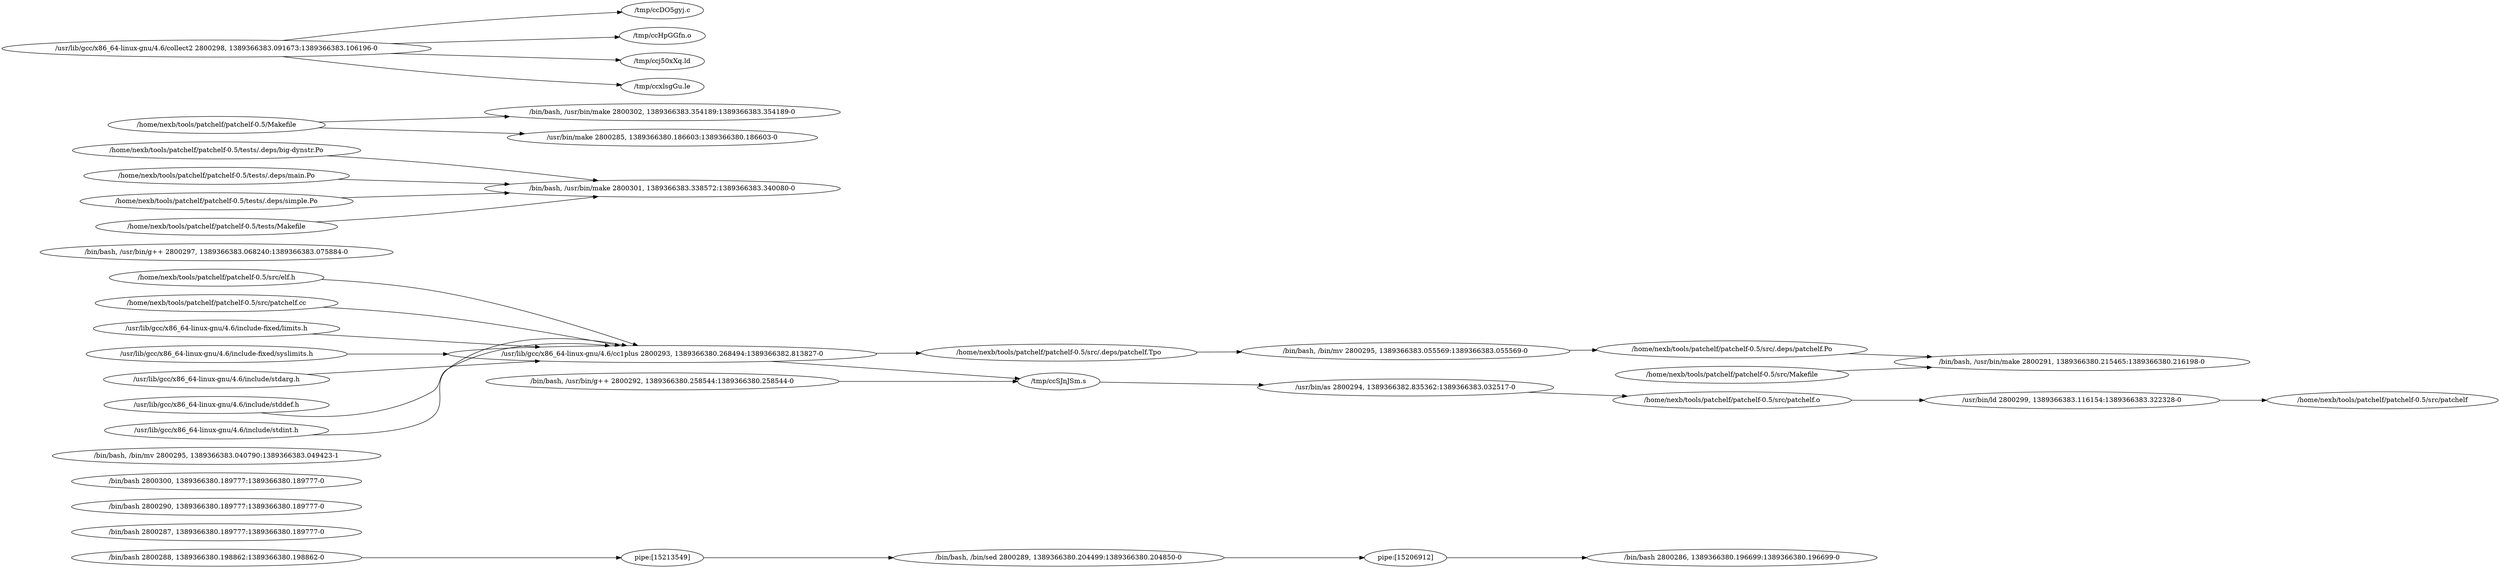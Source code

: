 digraph G {
rankdir="LR";
	"/bin/bash 2800286, 1389366380.196699:1389366380.196699-0" [];
	"/bin/bash 2800287, 1389366380.189777:1389366380.189777-0" [];
	"/bin/bash 2800288, 1389366380.198862:1389366380.198862-0" [];
	"/bin/bash 2800290, 1389366380.189777:1389366380.189777-0" [];
	"/bin/bash 2800300, 1389366380.189777:1389366380.189777-0" [];
	"/bin/bash, /bin/mv 2800295, 1389366383.040790:1389366383.049423-1" [];
	"/bin/bash, /bin/mv 2800295, 1389366383.055569:1389366383.055569-0" [];
	"/bin/bash, /bin/sed 2800289, 1389366380.204499:1389366380.204850-0" [];
	"/bin/bash, /usr/bin/g++ 2800292, 1389366380.258544:1389366380.258544-0" [];
	"/bin/bash, /usr/bin/g++ 2800297, 1389366383.068240:1389366383.075884-0" [];
	"/bin/bash, /usr/bin/make 2800291, 1389366380.215465:1389366380.216198-0" [];
	"/bin/bash, /usr/bin/make 2800301, 1389366383.338572:1389366383.340080-0" [];
	"/bin/bash, /usr/bin/make 2800302, 1389366383.354189:1389366383.354189-0" [];
	"/home/nexb/tools/patchelf/patchelf-0.5/Makefile" [];
	"/home/nexb/tools/patchelf/patchelf-0.5/src/.deps/patchelf.Po" [];
	"/home/nexb/tools/patchelf/patchelf-0.5/src/.deps/patchelf.Tpo" [];
	"/home/nexb/tools/patchelf/patchelf-0.5/src/Makefile" [];
	"/home/nexb/tools/patchelf/patchelf-0.5/src/elf.h" [];
	"/home/nexb/tools/patchelf/patchelf-0.5/src/patchelf" [];
	"/home/nexb/tools/patchelf/patchelf-0.5/src/patchelf.cc" [];
	"/home/nexb/tools/patchelf/patchelf-0.5/src/patchelf.o" [];
	"/home/nexb/tools/patchelf/patchelf-0.5/tests/.deps/big-dynstr.Po" [];
	"/home/nexb/tools/patchelf/patchelf-0.5/tests/.deps/main.Po" [];
	"/home/nexb/tools/patchelf/patchelf-0.5/tests/.deps/simple.Po" [];
	"/home/nexb/tools/patchelf/patchelf-0.5/tests/Makefile" [];
	"/tmp/ccDO5gyj.c" [];
	"/tmp/ccHpGGfn.o" [];
	"/tmp/ccSJnJSm.s" [];
	"/tmp/ccj50xXq.ld" [];
	"/tmp/ccxlsgGu.le" [];
	"/usr/bin/as 2800294, 1389366382.835362:1389366383.032517-0" [];
	"/usr/bin/ld 2800299, 1389366383.116154:1389366383.322328-0" [];
	"/usr/bin/make 2800285, 1389366380.186603:1389366380.186603-0" [];
	"/usr/lib/gcc/x86_64-linux-gnu/4.6/cc1plus 2800293, 1389366380.268494:1389366382.813827-0" [];
	"/usr/lib/gcc/x86_64-linux-gnu/4.6/collect2 2800298, 1389366383.091673:1389366383.106196-0" [];
	"/usr/lib/gcc/x86_64-linux-gnu/4.6/include-fixed/limits.h" [];
	"/usr/lib/gcc/x86_64-linux-gnu/4.6/include-fixed/syslimits.h" [];
	"/usr/lib/gcc/x86_64-linux-gnu/4.6/include/stdarg.h" [];
	"/usr/lib/gcc/x86_64-linux-gnu/4.6/include/stddef.h" [];
	"/usr/lib/gcc/x86_64-linux-gnu/4.6/include/stdint.h" [];
	"pipe:[15206912]" [];
	"pipe:[15213549]" [];
	"/bin/bash 2800288, 1389366380.198862:1389366380.198862-0" -> "pipe:[15213549]" [];
	"/bin/bash, /bin/mv 2800295, 1389366383.055569:1389366383.055569-0" -> "/home/nexb/tools/patchelf/patchelf-0.5/src/.deps/patchelf.Po" [];
	"/bin/bash, /bin/sed 2800289, 1389366380.204499:1389366380.204850-0" -> "pipe:[15206912]" [];
	"/bin/bash, /usr/bin/g++ 2800292, 1389366380.258544:1389366380.258544-0" -> "/tmp/ccSJnJSm.s" [];
	"/home/nexb/tools/patchelf/patchelf-0.5/Makefile" -> "/bin/bash, /usr/bin/make 2800302, 1389366383.354189:1389366383.354189-0" [];
	"/home/nexb/tools/patchelf/patchelf-0.5/Makefile" -> "/usr/bin/make 2800285, 1389366380.186603:1389366380.186603-0" [];
	"/home/nexb/tools/patchelf/patchelf-0.5/src/.deps/patchelf.Po" -> "/bin/bash, /usr/bin/make 2800291, 1389366380.215465:1389366380.216198-0" [];
	"/home/nexb/tools/patchelf/patchelf-0.5/src/.deps/patchelf.Tpo" -> "/bin/bash, /bin/mv 2800295, 1389366383.055569:1389366383.055569-0" [];
	"/home/nexb/tools/patchelf/patchelf-0.5/src/Makefile" -> "/bin/bash, /usr/bin/make 2800291, 1389366380.215465:1389366380.216198-0" [];
	"/home/nexb/tools/patchelf/patchelf-0.5/src/elf.h" -> "/usr/lib/gcc/x86_64-linux-gnu/4.6/cc1plus 2800293, 1389366380.268494:1389366382.813827-0" [];
	"/home/nexb/tools/patchelf/patchelf-0.5/src/patchelf.cc" -> "/usr/lib/gcc/x86_64-linux-gnu/4.6/cc1plus 2800293, 1389366380.268494:1389366382.813827-0" [];
	"/home/nexb/tools/patchelf/patchelf-0.5/src/patchelf.o" -> "/usr/bin/ld 2800299, 1389366383.116154:1389366383.322328-0" [];
	"/home/nexb/tools/patchelf/patchelf-0.5/tests/.deps/big-dynstr.Po" -> "/bin/bash, /usr/bin/make 2800301, 1389366383.338572:1389366383.340080-0" [];
	"/home/nexb/tools/patchelf/patchelf-0.5/tests/.deps/main.Po" -> "/bin/bash, /usr/bin/make 2800301, 1389366383.338572:1389366383.340080-0" [];
	"/home/nexb/tools/patchelf/patchelf-0.5/tests/.deps/simple.Po" -> "/bin/bash, /usr/bin/make 2800301, 1389366383.338572:1389366383.340080-0" [];
	"/home/nexb/tools/patchelf/patchelf-0.5/tests/Makefile" -> "/bin/bash, /usr/bin/make 2800301, 1389366383.338572:1389366383.340080-0" [];
	"/tmp/ccSJnJSm.s" -> "/usr/bin/as 2800294, 1389366382.835362:1389366383.032517-0" [];
	"/usr/bin/as 2800294, 1389366382.835362:1389366383.032517-0" -> "/home/nexb/tools/patchelf/patchelf-0.5/src/patchelf.o" [];
	"/usr/bin/ld 2800299, 1389366383.116154:1389366383.322328-0" -> "/home/nexb/tools/patchelf/patchelf-0.5/src/patchelf" [];
	"/usr/lib/gcc/x86_64-linux-gnu/4.6/cc1plus 2800293, 1389366380.268494:1389366382.813827-0" -> "/home/nexb/tools/patchelf/patchelf-0.5/src/.deps/patchelf.Tpo" [];
	"/usr/lib/gcc/x86_64-linux-gnu/4.6/cc1plus 2800293, 1389366380.268494:1389366382.813827-0" -> "/tmp/ccSJnJSm.s" [];
	"/usr/lib/gcc/x86_64-linux-gnu/4.6/collect2 2800298, 1389366383.091673:1389366383.106196-0" -> "/tmp/ccDO5gyj.c" [];
	"/usr/lib/gcc/x86_64-linux-gnu/4.6/collect2 2800298, 1389366383.091673:1389366383.106196-0" -> "/tmp/ccHpGGfn.o" [];
	"/usr/lib/gcc/x86_64-linux-gnu/4.6/collect2 2800298, 1389366383.091673:1389366383.106196-0" -> "/tmp/ccj50xXq.ld" [];
	"/usr/lib/gcc/x86_64-linux-gnu/4.6/collect2 2800298, 1389366383.091673:1389366383.106196-0" -> "/tmp/ccxlsgGu.le" [];
	"/usr/lib/gcc/x86_64-linux-gnu/4.6/include-fixed/limits.h" -> "/usr/lib/gcc/x86_64-linux-gnu/4.6/cc1plus 2800293, 1389366380.268494:1389366382.813827-0" [];
	"/usr/lib/gcc/x86_64-linux-gnu/4.6/include-fixed/syslimits.h" -> "/usr/lib/gcc/x86_64-linux-gnu/4.6/cc1plus 2800293, 1389366380.268494:1389366382.813827-0" [];
	"/usr/lib/gcc/x86_64-linux-gnu/4.6/include/stdarg.h" -> "/usr/lib/gcc/x86_64-linux-gnu/4.6/cc1plus 2800293, 1389366380.268494:1389366382.813827-0" [];
	"/usr/lib/gcc/x86_64-linux-gnu/4.6/include/stddef.h" -> "/usr/lib/gcc/x86_64-linux-gnu/4.6/cc1plus 2800293, 1389366380.268494:1389366382.813827-0" [];
	"/usr/lib/gcc/x86_64-linux-gnu/4.6/include/stdint.h" -> "/usr/lib/gcc/x86_64-linux-gnu/4.6/cc1plus 2800293, 1389366380.268494:1389366382.813827-0" [];
	"pipe:[15206912]" -> "/bin/bash 2800286, 1389366380.196699:1389366380.196699-0" [];
	"pipe:[15213549]" -> "/bin/bash, /bin/sed 2800289, 1389366380.204499:1389366380.204850-0" [];
}
